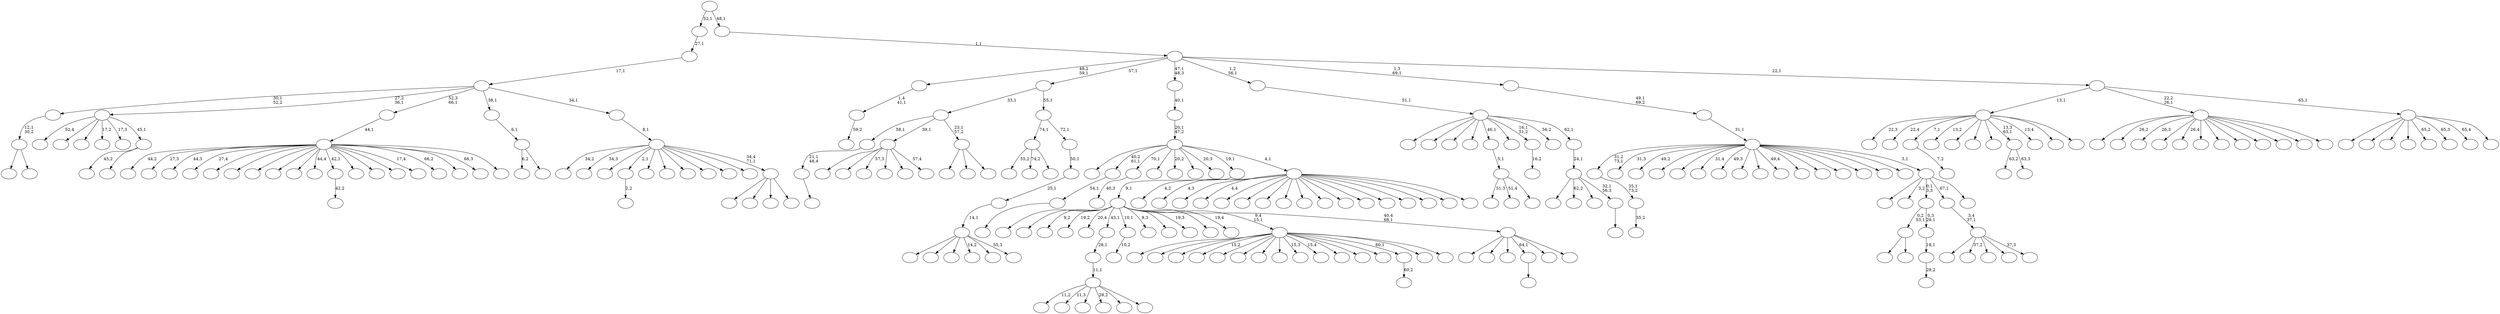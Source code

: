 digraph T {
	275 [label=""]
	274 [label=""]
	273 [label=""]
	272 [label=""]
	271 [label=""]
	270 [label=""]
	269 [label=""]
	268 [label=""]
	267 [label=""]
	266 [label=""]
	265 [label=""]
	264 [label=""]
	263 [label=""]
	262 [label=""]
	261 [label=""]
	260 [label=""]
	259 [label=""]
	258 [label=""]
	257 [label=""]
	256 [label=""]
	255 [label=""]
	254 [label=""]
	253 [label=""]
	252 [label=""]
	251 [label=""]
	250 [label=""]
	249 [label=""]
	248 [label=""]
	247 [label=""]
	246 [label=""]
	245 [label=""]
	244 [label=""]
	243 [label=""]
	242 [label=""]
	241 [label=""]
	240 [label=""]
	239 [label=""]
	238 [label=""]
	237 [label=""]
	236 [label=""]
	235 [label=""]
	234 [label=""]
	233 [label=""]
	232 [label=""]
	231 [label=""]
	230 [label=""]
	229 [label=""]
	228 [label=""]
	227 [label=""]
	226 [label=""]
	225 [label=""]
	224 [label=""]
	223 [label=""]
	222 [label=""]
	221 [label=""]
	220 [label=""]
	219 [label=""]
	218 [label=""]
	217 [label=""]
	216 [label=""]
	215 [label=""]
	214 [label=""]
	213 [label=""]
	212 [label=""]
	211 [label=""]
	210 [label=""]
	209 [label=""]
	208 [label=""]
	207 [label=""]
	206 [label=""]
	205 [label=""]
	204 [label=""]
	203 [label=""]
	202 [label=""]
	201 [label=""]
	200 [label=""]
	199 [label=""]
	198 [label=""]
	197 [label=""]
	196 [label=""]
	195 [label=""]
	194 [label=""]
	193 [label=""]
	192 [label=""]
	191 [label=""]
	190 [label=""]
	189 [label=""]
	188 [label=""]
	187 [label=""]
	186 [label=""]
	185 [label=""]
	184 [label=""]
	183 [label=""]
	182 [label=""]
	181 [label=""]
	180 [label=""]
	179 [label=""]
	178 [label=""]
	177 [label=""]
	176 [label=""]
	175 [label=""]
	174 [label=""]
	173 [label=""]
	172 [label=""]
	171 [label=""]
	170 [label=""]
	169 [label=""]
	168 [label=""]
	167 [label=""]
	166 [label=""]
	165 [label=""]
	164 [label=""]
	163 [label=""]
	162 [label=""]
	161 [label=""]
	160 [label=""]
	159 [label=""]
	158 [label=""]
	157 [label=""]
	156 [label=""]
	155 [label=""]
	154 [label=""]
	153 [label=""]
	152 [label=""]
	151 [label=""]
	150 [label=""]
	149 [label=""]
	148 [label=""]
	147 [label=""]
	146 [label=""]
	145 [label=""]
	144 [label=""]
	143 [label=""]
	142 [label=""]
	141 [label=""]
	140 [label=""]
	139 [label=""]
	138 [label=""]
	137 [label=""]
	136 [label=""]
	135 [label=""]
	134 [label=""]
	133 [label=""]
	132 [label=""]
	131 [label=""]
	130 [label=""]
	129 [label=""]
	128 [label=""]
	127 [label=""]
	126 [label=""]
	125 [label=""]
	124 [label=""]
	123 [label=""]
	122 [label=""]
	121 [label=""]
	120 [label=""]
	119 [label=""]
	118 [label=""]
	117 [label=""]
	116 [label=""]
	115 [label=""]
	114 [label=""]
	113 [label=""]
	112 [label=""]
	111 [label=""]
	110 [label=""]
	109 [label=""]
	108 [label=""]
	107 [label=""]
	106 [label=""]
	105 [label=""]
	104 [label=""]
	103 [label=""]
	102 [label=""]
	101 [label=""]
	100 [label=""]
	99 [label=""]
	98 [label=""]
	97 [label=""]
	96 [label=""]
	95 [label=""]
	94 [label=""]
	93 [label=""]
	92 [label=""]
	91 [label=""]
	90 [label=""]
	89 [label=""]
	88 [label=""]
	87 [label=""]
	86 [label=""]
	85 [label=""]
	84 [label=""]
	83 [label=""]
	82 [label=""]
	81 [label=""]
	80 [label=""]
	79 [label=""]
	78 [label=""]
	77 [label=""]
	76 [label=""]
	75 [label=""]
	74 [label=""]
	73 [label=""]
	72 [label=""]
	71 [label=""]
	70 [label=""]
	69 [label=""]
	68 [label=""]
	67 [label=""]
	66 [label=""]
	65 [label=""]
	64 [label=""]
	63 [label=""]
	62 [label=""]
	61 [label=""]
	60 [label=""]
	59 [label=""]
	58 [label=""]
	57 [label=""]
	56 [label=""]
	55 [label=""]
	54 [label=""]
	53 [label=""]
	52 [label=""]
	51 [label=""]
	50 [label=""]
	49 [label=""]
	48 [label=""]
	47 [label=""]
	46 [label=""]
	45 [label=""]
	44 [label=""]
	43 [label=""]
	42 [label=""]
	41 [label=""]
	40 [label=""]
	39 [label=""]
	38 [label=""]
	37 [label=""]
	36 [label=""]
	35 [label=""]
	34 [label=""]
	33 [label=""]
	32 [label=""]
	31 [label=""]
	30 [label=""]
	29 [label=""]
	28 [label=""]
	27 [label=""]
	26 [label=""]
	25 [label=""]
	24 [label=""]
	23 [label=""]
	22 [label=""]
	21 [label=""]
	20 [label=""]
	19 [label=""]
	18 [label=""]
	17 [label=""]
	16 [label=""]
	15 [label=""]
	14 [label=""]
	13 [label=""]
	12 [label=""]
	11 [label=""]
	10 [label=""]
	9 [label=""]
	8 [label=""]
	7 [label=""]
	6 [label=""]
	5 [label=""]
	4 [label=""]
	3 [label=""]
	2 [label=""]
	1 [label=""]
	0 [label=""]
	263 -> 264 [label="35,2"]
	262 -> 263 [label="35,1\n73,2"]
	240 -> 241 [label="59,2"]
	239 -> 240 [label="1,4\n41,1"]
	229 -> 230 [label=""]
	228 -> 229 [label="21,1\n48,4"]
	199 -> 200 [label="2,2"]
	192 -> 193 [label="7,2"]
	183 -> 268 [label=""]
	183 -> 184 [label=""]
	180 -> 181 [label=""]
	179 -> 180 [label="54,1"]
	172 -> 173 [label="40,3"]
	155 -> 251 [label="11,2"]
	155 -> 245 [label="11,3"]
	155 -> 242 [label=""]
	155 -> 238 [label="28,2"]
	155 -> 203 [label=""]
	155 -> 156 [label=""]
	154 -> 155 [label="11,1"]
	153 -> 154 [label="28,1"]
	138 -> 231 [label=""]
	138 -> 221 [label=""]
	138 -> 216 [label="57,3"]
	138 -> 213 [label=""]
	138 -> 147 [label=""]
	138 -> 139 [label="57,4"]
	134 -> 135 [label="10,2"]
	125 -> 269 [label="63,2"]
	125 -> 126 [label="63,3"]
	122 -> 248 [label=""]
	122 -> 123 [label=""]
	121 -> 122 [label="12,1\n30,2"]
	117 -> 118 [label="42,2"]
	114 -> 243 [label="55,2"]
	114 -> 162 [label="74,2"]
	114 -> 115 [label=""]
	111 -> 233 [label="51,3"]
	111 -> 174 [label="51,4"]
	111 -> 112 [label=""]
	110 -> 111 [label="5,1"]
	108 -> 207 [label=""]
	108 -> 149 [label=""]
	108 -> 109 [label=""]
	107 -> 228 [label="58,1"]
	107 -> 138 [label="39,1"]
	107 -> 108 [label="23,1\n57,2"]
	104 -> 105 [label="29,2"]
	103 -> 104 [label="18,1"]
	102 -> 183 [label="0,2\n53,1"]
	102 -> 103 [label="0,3\n29,1"]
	90 -> 91 [label="16,2"]
	73 -> 74 [label="60,2"]
	68 -> 274 [label="22,3"]
	68 -> 265 [label="22,4"]
	68 -> 192 [label="7,1"]
	68 -> 168 [label="13,2"]
	68 -> 167 [label=""]
	68 -> 152 [label=""]
	68 -> 129 [label=""]
	68 -> 125 [label="13,3\n63,1"]
	68 -> 99 [label="13,4"]
	68 -> 80 [label=""]
	68 -> 69 [label=""]
	64 -> 160 [label="45,2"]
	64 -> 65 [label=""]
	63 -> 258 [label="52,4"]
	63 -> 252 [label=""]
	63 -> 217 [label=""]
	63 -> 169 [label="17,2"]
	63 -> 158 [label="17,3"]
	63 -> 64 [label="45,1"]
	59 -> 60 [label=""]
	56 -> 255 [label="44,2"]
	56 -> 226 [label="27,3"]
	56 -> 210 [label="44,3"]
	56 -> 209 [label="27,4"]
	56 -> 190 [label=""]
	56 -> 182 [label=""]
	56 -> 151 [label=""]
	56 -> 137 [label=""]
	56 -> 127 [label=""]
	56 -> 124 [label="44,4"]
	56 -> 117 [label="42,1"]
	56 -> 116 [label=""]
	56 -> 98 [label=""]
	56 -> 93 [label=""]
	56 -> 84 [label="17,4"]
	56 -> 83 [label="66,2"]
	56 -> 62 [label=""]
	56 -> 61 [label="66,3"]
	56 -> 57 [label=""]
	55 -> 56 [label="44,1"]
	53 -> 271 [label=""]
	53 -> 267 [label="37,2"]
	53 -> 166 [label=""]
	53 -> 100 [label=""]
	53 -> 54 [label="37,3"]
	52 -> 53 [label="3,4\n37,1"]
	50 -> 224 [label="6,2"]
	50 -> 51 [label=""]
	49 -> 50 [label="6,1"]
	45 -> 275 [label=""]
	45 -> 273 [label=""]
	45 -> 270 [label=""]
	45 -> 261 [label="14,2"]
	45 -> 214 [label=""]
	45 -> 46 [label="55,3"]
	44 -> 45 [label="14,1"]
	43 -> 44 [label="25,1"]
	42 -> 43 [label="50,1"]
	41 -> 114 [label="74,1"]
	41 -> 42 [label="72,1"]
	40 -> 107 [label="33,1"]
	40 -> 41 [label="55,1"]
	38 -> 212 [label=""]
	38 -> 85 [label=""]
	38 -> 82 [label=""]
	38 -> 39 [label=""]
	37 -> 259 [label="34,2"]
	37 -> 250 [label="34,3"]
	37 -> 232 [label=""]
	37 -> 199 [label="2,1"]
	37 -> 187 [label=""]
	37 -> 176 [label=""]
	37 -> 159 [label=""]
	37 -> 145 [label=""]
	37 -> 78 [label=""]
	37 -> 75 [label=""]
	37 -> 38 [label="34,4\n71,1"]
	36 -> 37 [label="8,1"]
	35 -> 121 [label="30,1\n52,2"]
	35 -> 63 [label="27,2\n36,1"]
	35 -> 55 [label="52,3\n66,1"]
	35 -> 49 [label="38,1"]
	35 -> 36 [label="34,1"]
	34 -> 35 [label="17,1"]
	33 -> 34 [label="27,1"]
	31 -> 257 [label=""]
	31 -> 253 [label=""]
	31 -> 206 [label=""]
	31 -> 194 [label="15,2"]
	31 -> 189 [label=""]
	31 -> 186 [label=""]
	31 -> 171 [label=""]
	31 -> 148 [label=""]
	31 -> 132 [label="15,3"]
	31 -> 131 [label="15,4"]
	31 -> 96 [label=""]
	31 -> 86 [label=""]
	31 -> 77 [label=""]
	31 -> 73 [label="60,1"]
	31 -> 66 [label=""]
	31 -> 32 [label=""]
	28 -> 170 [label=""]
	28 -> 94 [label=""]
	28 -> 81 [label=""]
	28 -> 59 [label="64,1"]
	28 -> 48 [label=""]
	28 -> 29 [label=""]
	27 -> 246 [label=""]
	27 -> 223 [label=""]
	27 -> 218 [label="9,2"]
	27 -> 195 [label="19,2"]
	27 -> 178 [label="20,4"]
	27 -> 153 [label="43,1"]
	27 -> 134 [label="10,1"]
	27 -> 133 [label="9,3"]
	27 -> 88 [label=""]
	27 -> 76 [label="19,3"]
	27 -> 72 [label=""]
	27 -> 58 [label="19,4"]
	27 -> 31 [label="9,4\n15,1"]
	27 -> 28 [label="40,4\n68,1"]
	26 -> 27 [label="9,1"]
	24 -> 272 [label="4,2"]
	24 -> 266 [label="4,3"]
	24 -> 256 [label=""]
	24 -> 247 [label="4,4"]
	24 -> 244 [label=""]
	24 -> 225 [label=""]
	24 -> 220 [label=""]
	24 -> 205 [label=""]
	24 -> 164 [label=""]
	24 -> 163 [label=""]
	24 -> 157 [label=""]
	24 -> 128 [label=""]
	24 -> 97 [label=""]
	24 -> 92 [label=""]
	24 -> 89 [label=""]
	24 -> 30 [label=""]
	24 -> 25 [label=""]
	23 -> 234 [label=""]
	23 -> 179 [label="40,2\n61,1"]
	23 -> 172 [label="70,1"]
	23 -> 146 [label=""]
	23 -> 130 [label="20,2"]
	23 -> 87 [label=""]
	23 -> 71 [label="20,3"]
	23 -> 26 [label="19,1"]
	23 -> 24 [label="4,1"]
	22 -> 23 [label="20,1\n47,2"]
	21 -> 22 [label="40,1"]
	19 -> 20 [label=""]
	18 -> 260 [label=""]
	18 -> 227 [label="62,2"]
	18 -> 211 [label=""]
	18 -> 19 [label="32,1\n56,3"]
	17 -> 18 [label="24,1"]
	16 -> 215 [label=""]
	16 -> 202 [label=""]
	16 -> 191 [label=""]
	16 -> 177 [label=""]
	16 -> 110 [label="46,1"]
	16 -> 95 [label=""]
	16 -> 90 [label="16,1\n51,2"]
	16 -> 47 [label="56,2"]
	16 -> 17 [label="62,1"]
	15 -> 16 [label="51,1"]
	13 -> 222 [label=""]
	13 -> 219 [label="26,2"]
	13 -> 201 [label="26,3"]
	13 -> 198 [label=""]
	13 -> 196 [label="26,4"]
	13 -> 185 [label=""]
	13 -> 143 [label=""]
	13 -> 119 [label=""]
	13 -> 106 [label=""]
	13 -> 101 [label=""]
	13 -> 67 [label=""]
	13 -> 14 [label=""]
	9 -> 204 [label=""]
	9 -> 141 [label="3,2"]
	9 -> 102 [label="0,1\n3,3"]
	9 -> 52 [label="67,1"]
	9 -> 10 [label=""]
	8 -> 262 [label="31,2\n73,1"]
	8 -> 254 [label="31,3"]
	8 -> 249 [label="49,2"]
	8 -> 236 [label=""]
	8 -> 235 [label=""]
	8 -> 208 [label="31,4"]
	8 -> 197 [label="49,3"]
	8 -> 188 [label=""]
	8 -> 165 [label=""]
	8 -> 161 [label="49,4"]
	8 -> 150 [label=""]
	8 -> 144 [label=""]
	8 -> 142 [label=""]
	8 -> 140 [label=""]
	8 -> 113 [label=""]
	8 -> 79 [label=""]
	8 -> 9 [label="3,1"]
	7 -> 8 [label="31,1"]
	6 -> 7 [label="49,1\n69,2"]
	4 -> 237 [label=""]
	4 -> 175 [label=""]
	4 -> 136 [label=""]
	4 -> 120 [label=""]
	4 -> 70 [label="65,2"]
	4 -> 12 [label="65,3"]
	4 -> 11 [label="65,4"]
	4 -> 5 [label=""]
	3 -> 68 [label="13,1"]
	3 -> 13 [label="22,2\n26,1"]
	3 -> 4 [label="65,1"]
	2 -> 239 [label="48,2\n59,1"]
	2 -> 40 [label="57,1"]
	2 -> 21 [label="47,1\n48,3"]
	2 -> 15 [label="1,2\n56,1"]
	2 -> 6 [label="1,3\n69,1"]
	2 -> 3 [label="22,1"]
	1 -> 2 [label="1,1"]
	0 -> 33 [label="52,1"]
	0 -> 1 [label="48,1"]
}
